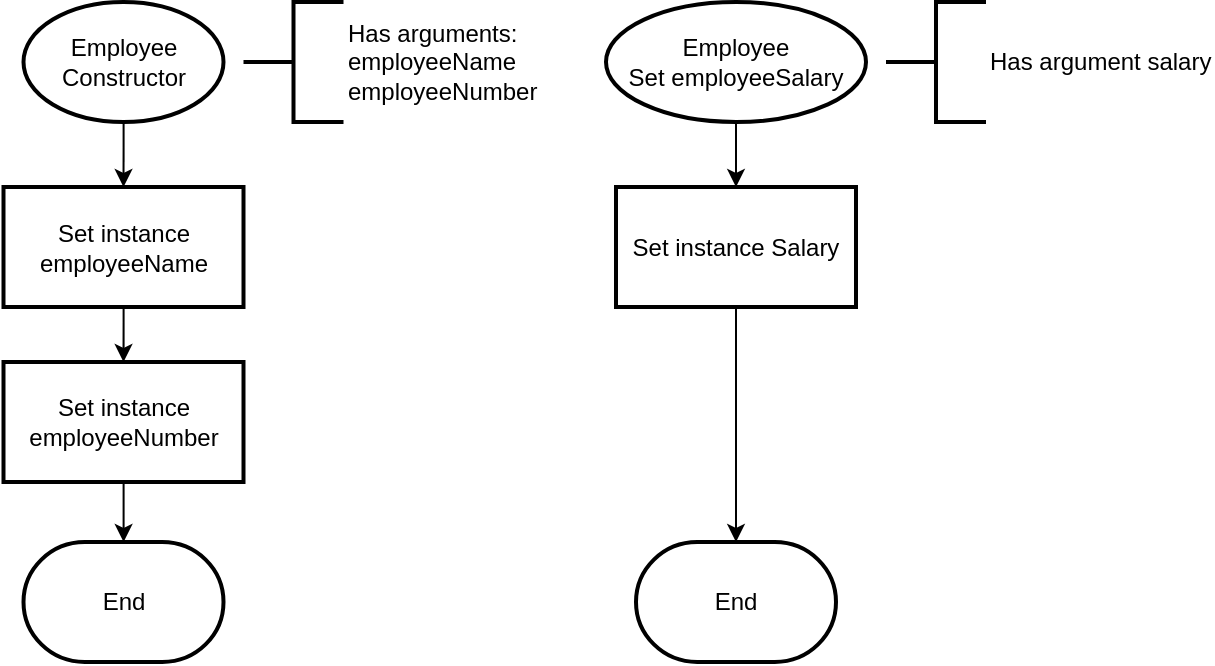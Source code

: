 <mxfile version="22.1.7" type="device">
  <diagram id="C5RBs43oDa-KdzZeNtuy" name="Page-1">
    <mxGraphModel dx="1368" dy="912" grid="1" gridSize="10" guides="1" tooltips="1" connect="1" arrows="1" fold="1" page="1" pageScale="1" pageWidth="827" pageHeight="1169" math="0" shadow="0">
      <root>
        <mxCell id="WIyWlLk6GJQsqaUBKTNV-0" />
        <mxCell id="WIyWlLk6GJQsqaUBKTNV-1" parent="WIyWlLk6GJQsqaUBKTNV-0" />
        <mxCell id="6N6PK-sf3pcbVXsgEC-G-3" value="" style="edgeStyle=orthogonalEdgeStyle;rounded=0;orthogonalLoop=1;jettySize=auto;html=1;entryX=0.5;entryY=0;entryDx=0;entryDy=0;" parent="WIyWlLk6GJQsqaUBKTNV-1" source="6N6PK-sf3pcbVXsgEC-G-4" target="6N6PK-sf3pcbVXsgEC-G-55" edge="1">
          <mxGeometry relative="1" as="geometry">
            <mxPoint x="148.75" y="130" as="targetPoint" />
          </mxGeometry>
        </mxCell>
        <mxCell id="6N6PK-sf3pcbVXsgEC-G-4" value="Employee&lt;br&gt;Constructor" style="strokeWidth=2;html=1;shape=mxgraph.flowchart.start_1;whiteSpace=wrap;" parent="WIyWlLk6GJQsqaUBKTNV-1" vertex="1">
          <mxGeometry x="98.75" y="30" width="100" height="60" as="geometry" />
        </mxCell>
        <mxCell id="6N6PK-sf3pcbVXsgEC-G-59" value="" style="edgeStyle=orthogonalEdgeStyle;rounded=0;orthogonalLoop=1;jettySize=auto;html=1;entryX=0.5;entryY=0;entryDx=0;entryDy=0;" parent="WIyWlLk6GJQsqaUBKTNV-1" source="6N6PK-sf3pcbVXsgEC-G-55" target="6N6PK-sf3pcbVXsgEC-G-60" edge="1">
          <mxGeometry relative="1" as="geometry">
            <mxPoint x="148.688" y="220" as="targetPoint" />
          </mxGeometry>
        </mxCell>
        <mxCell id="6N6PK-sf3pcbVXsgEC-G-55" value="Set instance employeeName" style="whiteSpace=wrap;html=1;strokeWidth=2;" parent="WIyWlLk6GJQsqaUBKTNV-1" vertex="1">
          <mxGeometry x="88.75" y="122.5" width="120" height="60" as="geometry" />
        </mxCell>
        <mxCell id="6N6PK-sf3pcbVXsgEC-G-62" value="" style="edgeStyle=orthogonalEdgeStyle;rounded=0;orthogonalLoop=1;jettySize=auto;html=1;" parent="WIyWlLk6GJQsqaUBKTNV-1" source="6N6PK-sf3pcbVXsgEC-G-60" target="6N6PK-sf3pcbVXsgEC-G-61" edge="1">
          <mxGeometry relative="1" as="geometry" />
        </mxCell>
        <mxCell id="6N6PK-sf3pcbVXsgEC-G-60" value="Set instance employeeNumber" style="whiteSpace=wrap;html=1;strokeWidth=2;" parent="WIyWlLk6GJQsqaUBKTNV-1" vertex="1">
          <mxGeometry x="88.75" y="210" width="120" height="60" as="geometry" />
        </mxCell>
        <mxCell id="6N6PK-sf3pcbVXsgEC-G-61" value="End" style="strokeWidth=2;html=1;shape=mxgraph.flowchart.terminator;whiteSpace=wrap;" parent="WIyWlLk6GJQsqaUBKTNV-1" vertex="1">
          <mxGeometry x="98.75" y="300" width="100" height="60" as="geometry" />
        </mxCell>
        <mxCell id="6N6PK-sf3pcbVXsgEC-G-65" value="" style="edgeStyle=orthogonalEdgeStyle;rounded=0;orthogonalLoop=1;jettySize=auto;html=1;" parent="WIyWlLk6GJQsqaUBKTNV-1" source="6N6PK-sf3pcbVXsgEC-G-63" target="6N6PK-sf3pcbVXsgEC-G-64" edge="1">
          <mxGeometry relative="1" as="geometry" />
        </mxCell>
        <mxCell id="6N6PK-sf3pcbVXsgEC-G-63" value="Employee&lt;br&gt;Set employeeSalary" style="strokeWidth=2;html=1;shape=mxgraph.flowchart.start_1;whiteSpace=wrap;" parent="WIyWlLk6GJQsqaUBKTNV-1" vertex="1">
          <mxGeometry x="390" y="30" width="130" height="60" as="geometry" />
        </mxCell>
        <mxCell id="6N6PK-sf3pcbVXsgEC-G-68" value="" style="edgeStyle=orthogonalEdgeStyle;rounded=0;orthogonalLoop=1;jettySize=auto;html=1;" parent="WIyWlLk6GJQsqaUBKTNV-1" source="6N6PK-sf3pcbVXsgEC-G-64" target="6N6PK-sf3pcbVXsgEC-G-67" edge="1">
          <mxGeometry relative="1" as="geometry" />
        </mxCell>
        <mxCell id="6N6PK-sf3pcbVXsgEC-G-64" value="Set instance Salary" style="whiteSpace=wrap;html=1;strokeWidth=2;" parent="WIyWlLk6GJQsqaUBKTNV-1" vertex="1">
          <mxGeometry x="395" y="122.5" width="120" height="60" as="geometry" />
        </mxCell>
        <mxCell id="6N6PK-sf3pcbVXsgEC-G-67" value="End" style="strokeWidth=2;html=1;shape=mxgraph.flowchart.terminator;whiteSpace=wrap;" parent="WIyWlLk6GJQsqaUBKTNV-1" vertex="1">
          <mxGeometry x="405" y="300" width="100" height="60" as="geometry" />
        </mxCell>
        <mxCell id="6N6PK-sf3pcbVXsgEC-G-69" value="Has argument salary" style="strokeWidth=2;html=1;shape=mxgraph.flowchart.annotation_2;align=left;labelPosition=right;pointerEvents=1;" parent="WIyWlLk6GJQsqaUBKTNV-1" vertex="1">
          <mxGeometry x="530" y="30" width="50" height="60" as="geometry" />
        </mxCell>
        <mxCell id="6N6PK-sf3pcbVXsgEC-G-70" value="&lt;div&gt;Has arguments:&lt;/div&gt;&lt;div&gt;employeeName&lt;br&gt;employeeNumber&lt;br&gt; &lt;/div&gt;" style="strokeWidth=2;html=1;shape=mxgraph.flowchart.annotation_2;align=left;labelPosition=right;pointerEvents=1;" parent="WIyWlLk6GJQsqaUBKTNV-1" vertex="1">
          <mxGeometry x="208.75" y="30" width="50" height="60" as="geometry" />
        </mxCell>
      </root>
    </mxGraphModel>
  </diagram>
</mxfile>
